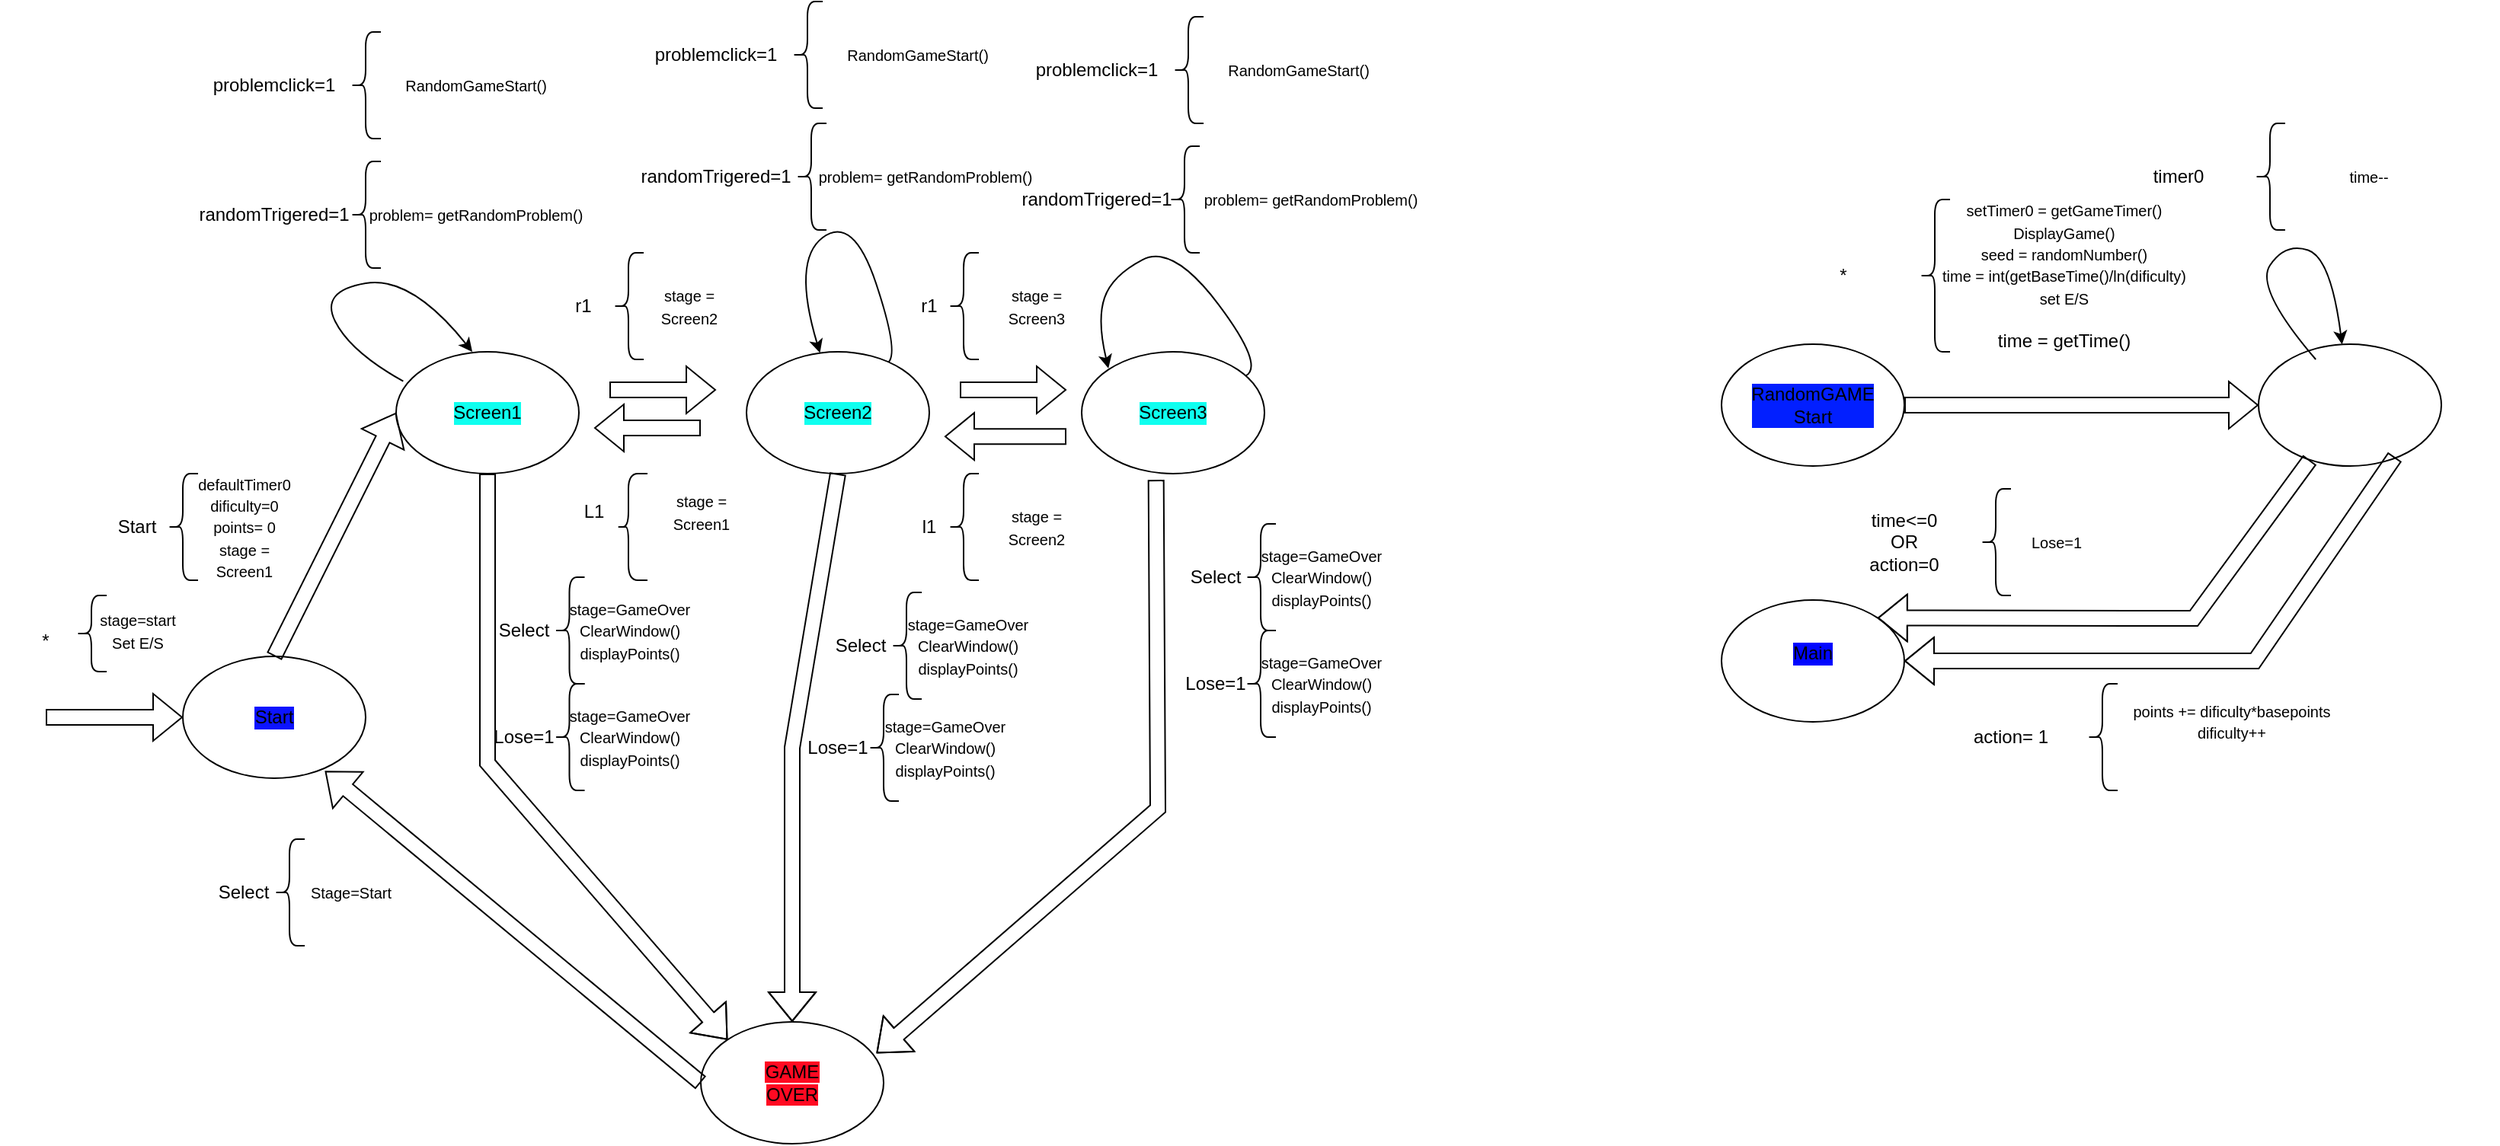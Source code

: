 <mxfile version="26.1.3">
  <diagram name="Page-1" id="00MUMhh6G_l6hy0S-XLZ">
    <mxGraphModel dx="375" dy="1300" grid="1" gridSize="10" guides="1" tooltips="1" connect="1" arrows="1" fold="1" page="1" pageScale="1" pageWidth="850" pageHeight="1100" math="0" shadow="0">
      <root>
        <mxCell id="0" />
        <mxCell id="1" parent="0" />
        <mxCell id="oonZ4Qquk47ODJXB14Qx-2" value="" style="ellipse;whiteSpace=wrap;html=1;" vertex="1" parent="1">
          <mxGeometry x="270" y="210" width="120" height="80" as="geometry" />
        </mxCell>
        <mxCell id="oonZ4Qquk47ODJXB14Qx-3" value="" style="ellipse;whiteSpace=wrap;html=1;" vertex="1" parent="1">
          <mxGeometry x="470" y="650" width="120" height="80" as="geometry" />
        </mxCell>
        <mxCell id="oonZ4Qquk47ODJXB14Qx-4" value="" style="ellipse;whiteSpace=wrap;html=1;" vertex="1" parent="1">
          <mxGeometry x="500" y="210" width="120" height="80" as="geometry" />
        </mxCell>
        <mxCell id="oonZ4Qquk47ODJXB14Qx-5" value="" style="ellipse;whiteSpace=wrap;html=1;" vertex="1" parent="1">
          <mxGeometry x="720" y="210" width="120" height="80" as="geometry" />
        </mxCell>
        <mxCell id="oonZ4Qquk47ODJXB14Qx-6" value="" style="shape=flexArrow;endArrow=classic;html=1;rounded=0;" edge="1" parent="1">
          <mxGeometry width="50" height="50" relative="1" as="geometry">
            <mxPoint x="410" y="235" as="sourcePoint" />
            <mxPoint x="480" y="235" as="targetPoint" />
          </mxGeometry>
        </mxCell>
        <mxCell id="oonZ4Qquk47ODJXB14Qx-7" value="" style="shape=flexArrow;endArrow=classic;html=1;rounded=0;" edge="1" parent="1">
          <mxGeometry width="50" height="50" relative="1" as="geometry">
            <mxPoint x="640" y="235" as="sourcePoint" />
            <mxPoint x="710" y="235" as="targetPoint" />
          </mxGeometry>
        </mxCell>
        <mxCell id="oonZ4Qquk47ODJXB14Qx-9" value="" style="shape=flexArrow;endArrow=classic;html=1;rounded=0;entryX=0;entryY=0;entryDx=0;entryDy=0;exitX=0.5;exitY=1;exitDx=0;exitDy=0;" edge="1" parent="1" source="oonZ4Qquk47ODJXB14Qx-2" target="oonZ4Qquk47ODJXB14Qx-3">
          <mxGeometry width="50" height="50" relative="1" as="geometry">
            <mxPoint x="400" y="450" as="sourcePoint" />
            <mxPoint x="450" y="400" as="targetPoint" />
            <Array as="points">
              <mxPoint x="330" y="480" />
            </Array>
          </mxGeometry>
        </mxCell>
        <mxCell id="oonZ4Qquk47ODJXB14Qx-10" value="" style="shape=flexArrow;endArrow=classic;html=1;rounded=0;exitX=0.5;exitY=1;exitDx=0;exitDy=0;" edge="1" parent="1" source="oonZ4Qquk47ODJXB14Qx-4" target="oonZ4Qquk47ODJXB14Qx-3">
          <mxGeometry width="50" height="50" relative="1" as="geometry">
            <mxPoint x="495" y="440" as="sourcePoint" />
            <mxPoint x="565" y="440" as="targetPoint" />
            <Array as="points">
              <mxPoint x="530" y="470" />
            </Array>
          </mxGeometry>
        </mxCell>
        <mxCell id="oonZ4Qquk47ODJXB14Qx-11" value="" style="shape=flexArrow;endArrow=classic;html=1;rounded=0;entryX=0.961;entryY=0.257;entryDx=0;entryDy=0;entryPerimeter=0;exitX=0.407;exitY=1.051;exitDx=0;exitDy=0;exitPerimeter=0;" edge="1" parent="1" source="oonZ4Qquk47ODJXB14Qx-5" target="oonZ4Qquk47ODJXB14Qx-3">
          <mxGeometry width="50" height="50" relative="1" as="geometry">
            <mxPoint x="440" y="280" as="sourcePoint" />
            <mxPoint x="510" y="280" as="targetPoint" />
            <Array as="points">
              <mxPoint x="770" y="510" />
            </Array>
          </mxGeometry>
        </mxCell>
        <mxCell id="oonZ4Qquk47ODJXB14Qx-12" value="&lt;span data-darkreader-inline-bgcolor=&quot;&quot; style=&quot;background-color: rgb(255, 10, 34); --darkreader-inline-bgcolor: var(--darkreader-background-ff889d, #800017);&quot;&gt;GAME OVER&lt;/span&gt;" style="text;html=1;align=center;verticalAlign=middle;whiteSpace=wrap;rounded=0;labelBackgroundColor=default;" vertex="1" parent="1">
          <mxGeometry x="500" y="675" width="60" height="30" as="geometry" />
        </mxCell>
        <mxCell id="oonZ4Qquk47ODJXB14Qx-17" value="Screen1" style="text;html=1;align=center;verticalAlign=middle;whiteSpace=wrap;rounded=0;labelBackgroundColor=#0FFFEF;" vertex="1" parent="1">
          <mxGeometry x="300" y="235" width="60" height="30" as="geometry" />
        </mxCell>
        <mxCell id="oonZ4Qquk47ODJXB14Qx-18" value="&lt;div&gt;Screen2&lt;/div&gt;" style="text;html=1;align=center;verticalAlign=middle;whiteSpace=wrap;rounded=0;labelBackgroundColor=#0FFFEF;" vertex="1" parent="1">
          <mxGeometry x="530" y="235" width="60" height="30" as="geometry" />
        </mxCell>
        <mxCell id="oonZ4Qquk47ODJXB14Qx-19" value="Screen3" style="text;html=1;align=center;verticalAlign=middle;whiteSpace=wrap;rounded=0;labelBackgroundColor=#0FFFEF;" vertex="1" parent="1">
          <mxGeometry x="750" y="235" width="60" height="30" as="geometry" />
        </mxCell>
        <mxCell id="oonZ4Qquk47ODJXB14Qx-21" value="" style="ellipse;whiteSpace=wrap;html=1;" vertex="1" parent="1">
          <mxGeometry x="130" y="410" width="120" height="80" as="geometry" />
        </mxCell>
        <mxCell id="oonZ4Qquk47ODJXB14Qx-23" value="" style="shape=flexArrow;endArrow=classic;html=1;rounded=0;entryX=0.778;entryY=0.942;entryDx=0;entryDy=0;entryPerimeter=0;exitX=0;exitY=0.5;exitDx=0;exitDy=0;" edge="1" parent="1" source="oonZ4Qquk47ODJXB14Qx-3" target="oonZ4Qquk47ODJXB14Qx-21">
          <mxGeometry width="50" height="50" relative="1" as="geometry">
            <mxPoint x="420" y="470" as="sourcePoint" />
            <mxPoint x="470" y="420" as="targetPoint" />
          </mxGeometry>
        </mxCell>
        <mxCell id="oonZ4Qquk47ODJXB14Qx-24" value="" style="shape=flexArrow;endArrow=classic;html=1;rounded=0;entryX=0;entryY=0.5;entryDx=0;entryDy=0;exitX=0.5;exitY=0;exitDx=0;exitDy=0;" edge="1" parent="1" source="oonZ4Qquk47ODJXB14Qx-21" target="oonZ4Qquk47ODJXB14Qx-2">
          <mxGeometry width="50" height="50" relative="1" as="geometry">
            <mxPoint x="420" y="470" as="sourcePoint" />
            <mxPoint x="470" y="420" as="targetPoint" />
          </mxGeometry>
        </mxCell>
        <mxCell id="oonZ4Qquk47ODJXB14Qx-25" value="" style="shape=curlyBracket;whiteSpace=wrap;html=1;rounded=1;labelPosition=left;verticalLabelPosition=middle;align=right;verticalAlign=middle;" vertex="1" parent="1">
          <mxGeometry x="60" y="370" width="20" height="50" as="geometry" />
        </mxCell>
        <mxCell id="oonZ4Qquk47ODJXB14Qx-27" value="" style="shape=flexArrow;endArrow=classic;html=1;rounded=0;entryX=0;entryY=0.5;entryDx=0;entryDy=0;" edge="1" parent="1" target="oonZ4Qquk47ODJXB14Qx-21">
          <mxGeometry width="50" height="50" relative="1" as="geometry">
            <mxPoint x="40" y="450" as="sourcePoint" />
            <mxPoint x="110" y="410" as="targetPoint" />
          </mxGeometry>
        </mxCell>
        <mxCell id="oonZ4Qquk47ODJXB14Qx-29" value="*" style="text;html=1;align=center;verticalAlign=middle;whiteSpace=wrap;rounded=0;" vertex="1" parent="1">
          <mxGeometry x="10" y="380" width="60" height="40" as="geometry" />
        </mxCell>
        <mxCell id="oonZ4Qquk47ODJXB14Qx-31" value="" style="shape=curlyBracket;whiteSpace=wrap;html=1;rounded=1;labelPosition=left;verticalLabelPosition=middle;align=right;verticalAlign=middle;" vertex="1" parent="1">
          <mxGeometry x="120" y="290" width="20" height="70" as="geometry" />
        </mxCell>
        <mxCell id="oonZ4Qquk47ODJXB14Qx-32" value="Start" style="text;html=1;align=center;verticalAlign=middle;whiteSpace=wrap;rounded=0;rotation=0;" vertex="1" parent="1">
          <mxGeometry x="70" y="310" width="60" height="30" as="geometry" />
        </mxCell>
        <mxCell id="oonZ4Qquk47ODJXB14Qx-33" value="&amp;nbsp;" style="text;whiteSpace=wrap;html=1;" vertex="1" parent="1">
          <mxGeometry x="140" y="160" width="40" height="40" as="geometry" />
        </mxCell>
        <mxCell id="oonZ4Qquk47ODJXB14Qx-34" value="&lt;div&gt;&lt;font size=&quot;1&quot;&gt;defaultTimer0&lt;/font&gt;&lt;/div&gt;&lt;div&gt;&lt;font size=&quot;1&quot;&gt;dificulty=0&lt;/font&gt;&lt;/div&gt;&lt;div&gt;&lt;font size=&quot;1&quot;&gt;points= 0&lt;/font&gt;&lt;/div&gt;&lt;div&gt;&lt;font size=&quot;1&quot;&gt;stage = Screen1&lt;/font&gt;&lt;/div&gt;" style="text;html=1;align=center;verticalAlign=middle;whiteSpace=wrap;rounded=0;" vertex="1" parent="1">
          <mxGeometry x="132.5" y="300" width="75" height="50" as="geometry" />
        </mxCell>
        <mxCell id="oonZ4Qquk47ODJXB14Qx-38" value="&lt;div&gt;&lt;font size=&quot;1&quot;&gt;stage=start&lt;/font&gt;&lt;/div&gt;&lt;div&gt;&lt;font size=&quot;1&quot;&gt;Set E/S&lt;/font&gt;&lt;/div&gt;" style="text;html=1;align=center;verticalAlign=middle;resizable=0;points=[];autosize=1;strokeColor=none;fillColor=none;" vertex="1" parent="1">
          <mxGeometry x="65" y="373" width="70" height="40" as="geometry" />
        </mxCell>
        <mxCell id="oonZ4Qquk47ODJXB14Qx-39" value="Start" style="text;html=1;align=center;verticalAlign=middle;whiteSpace=wrap;rounded=0;labelBackgroundColor=#0C14FF;" vertex="1" parent="1">
          <mxGeometry x="160" y="435" width="60" height="30" as="geometry" />
        </mxCell>
        <mxCell id="oonZ4Qquk47ODJXB14Qx-42" value="" style="shape=flexArrow;endArrow=classic;html=1;rounded=0;" edge="1" parent="1">
          <mxGeometry width="50" height="50" relative="1" as="geometry">
            <mxPoint x="470" y="260" as="sourcePoint" />
            <mxPoint x="400" y="260" as="targetPoint" />
          </mxGeometry>
        </mxCell>
        <mxCell id="oonZ4Qquk47ODJXB14Qx-43" value="" style="shape=flexArrow;endArrow=classic;html=1;rounded=0;" edge="1" parent="1">
          <mxGeometry width="50" height="50" relative="1" as="geometry">
            <mxPoint x="710" y="265.59" as="sourcePoint" />
            <mxPoint x="630" y="265.59" as="targetPoint" />
          </mxGeometry>
        </mxCell>
        <mxCell id="oonZ4Qquk47ODJXB14Qx-45" value="" style="shape=curlyBracket;whiteSpace=wrap;html=1;rounded=1;labelPosition=left;verticalLabelPosition=middle;align=right;verticalAlign=middle;" vertex="1" parent="1">
          <mxGeometry x="412.5" y="145" width="20" height="70" as="geometry" />
        </mxCell>
        <mxCell id="oonZ4Qquk47ODJXB14Qx-46" value="r1" style="text;html=1;align=center;verticalAlign=middle;whiteSpace=wrap;rounded=0;rotation=0;" vertex="1" parent="1">
          <mxGeometry x="362.5" y="165" width="60" height="30" as="geometry" />
        </mxCell>
        <mxCell id="oonZ4Qquk47ODJXB14Qx-47" value="&lt;div&gt;&lt;font size=&quot;1&quot;&gt;stage = Screen2&lt;/font&gt;&lt;/div&gt;" style="text;html=1;align=center;verticalAlign=middle;whiteSpace=wrap;rounded=0;" vertex="1" parent="1">
          <mxGeometry x="425" y="155" width="75" height="50" as="geometry" />
        </mxCell>
        <mxCell id="oonZ4Qquk47ODJXB14Qx-48" value="r1" style="text;html=1;align=center;verticalAlign=middle;whiteSpace=wrap;rounded=0;rotation=0;" vertex="1" parent="1">
          <mxGeometry x="590" y="165" width="60" height="30" as="geometry" />
        </mxCell>
        <mxCell id="oonZ4Qquk47ODJXB14Qx-49" value="&lt;div&gt;&lt;font size=&quot;1&quot;&gt;stage = Screen3&lt;/font&gt;&lt;/div&gt;" style="text;html=1;align=center;verticalAlign=middle;whiteSpace=wrap;rounded=0;" vertex="1" parent="1">
          <mxGeometry x="652.5" y="155" width="75" height="50" as="geometry" />
        </mxCell>
        <mxCell id="oonZ4Qquk47ODJXB14Qx-50" value="" style="shape=curlyBracket;whiteSpace=wrap;html=1;rounded=1;labelPosition=left;verticalLabelPosition=middle;align=right;verticalAlign=middle;" vertex="1" parent="1">
          <mxGeometry x="632.5" y="145" width="20" height="70" as="geometry" />
        </mxCell>
        <mxCell id="oonZ4Qquk47ODJXB14Qx-51" value="L1" style="text;html=1;align=center;verticalAlign=middle;whiteSpace=wrap;rounded=0;rotation=0;" vertex="1" parent="1">
          <mxGeometry x="370" y="300" width="60" height="30" as="geometry" />
        </mxCell>
        <mxCell id="oonZ4Qquk47ODJXB14Qx-52" value="&lt;div&gt;&lt;font size=&quot;1&quot;&gt;stage = Screen1&lt;/font&gt;&lt;/div&gt;" style="text;html=1;align=center;verticalAlign=middle;whiteSpace=wrap;rounded=0;" vertex="1" parent="1">
          <mxGeometry x="432.5" y="290" width="75" height="50" as="geometry" />
        </mxCell>
        <mxCell id="oonZ4Qquk47ODJXB14Qx-53" value="" style="shape=curlyBracket;whiteSpace=wrap;html=1;rounded=1;labelPosition=left;verticalLabelPosition=middle;align=right;verticalAlign=middle;size=0.375;" vertex="1" parent="1">
          <mxGeometry x="415" y="290" width="20" height="70" as="geometry" />
        </mxCell>
        <mxCell id="oonZ4Qquk47ODJXB14Qx-55" value="l1" style="text;html=1;align=center;verticalAlign=middle;whiteSpace=wrap;rounded=0;rotation=0;" vertex="1" parent="1">
          <mxGeometry x="590" y="310" width="60" height="30" as="geometry" />
        </mxCell>
        <mxCell id="oonZ4Qquk47ODJXB14Qx-56" value="&lt;div&gt;&lt;font size=&quot;1&quot;&gt;stage = Screen2&lt;/font&gt;&lt;/div&gt;" style="text;html=1;align=center;verticalAlign=middle;whiteSpace=wrap;rounded=0;" vertex="1" parent="1">
          <mxGeometry x="652.5" y="300" width="75" height="50" as="geometry" />
        </mxCell>
        <mxCell id="oonZ4Qquk47ODJXB14Qx-57" value="" style="shape=curlyBracket;whiteSpace=wrap;html=1;rounded=1;labelPosition=left;verticalLabelPosition=middle;align=right;verticalAlign=middle;" vertex="1" parent="1">
          <mxGeometry x="632.5" y="290" width="20" height="70" as="geometry" />
        </mxCell>
        <mxCell id="oonZ4Qquk47ODJXB14Qx-59" value="" style="curved=1;endArrow=classic;html=1;rounded=0;" edge="1" parent="1" source="oonZ4Qquk47ODJXB14Qx-4" target="oonZ4Qquk47ODJXB14Qx-4">
          <mxGeometry width="50" height="50" relative="1" as="geometry">
            <mxPoint x="530" y="200" as="sourcePoint" />
            <mxPoint x="580" y="150" as="targetPoint" />
            <Array as="points">
              <mxPoint x="600" y="210" />
              <mxPoint x="570" y="120" />
              <mxPoint x="530" y="150" />
            </Array>
          </mxGeometry>
        </mxCell>
        <mxCell id="oonZ4Qquk47ODJXB14Qx-60" value="" style="curved=1;endArrow=classic;html=1;rounded=0;exitX=0.039;exitY=0.242;exitDx=0;exitDy=0;exitPerimeter=0;entryX=0.417;entryY=0;entryDx=0;entryDy=0;entryPerimeter=0;" edge="1" parent="1" source="oonZ4Qquk47ODJXB14Qx-2" target="oonZ4Qquk47ODJXB14Qx-2">
          <mxGeometry width="50" height="50" relative="1" as="geometry">
            <mxPoint x="220" y="220" as="sourcePoint" />
            <mxPoint x="270" y="170" as="targetPoint" />
            <Array as="points">
              <mxPoint x="240" y="210" />
              <mxPoint x="220" y="170" />
              <mxPoint x="280" y="160" />
            </Array>
          </mxGeometry>
        </mxCell>
        <mxCell id="oonZ4Qquk47ODJXB14Qx-61" value="" style="curved=1;endArrow=classic;html=1;rounded=0;entryX=0;entryY=0;entryDx=0;entryDy=0;" edge="1" parent="1" source="oonZ4Qquk47ODJXB14Qx-5">
          <mxGeometry width="50" height="50" relative="1" as="geometry">
            <mxPoint x="790" y="219.14" as="sourcePoint" />
            <mxPoint x="737.574" y="220.856" as="targetPoint" />
            <Array as="points">
              <mxPoint x="840" y="219.14" />
              <mxPoint x="780" y="139.14" />
              <mxPoint x="740" y="160" />
              <mxPoint x="730" y="189.14" />
            </Array>
          </mxGeometry>
        </mxCell>
        <mxCell id="oonZ4Qquk47ODJXB14Qx-63" value="" style="shape=curlyBracket;whiteSpace=wrap;html=1;rounded=1;labelPosition=left;verticalLabelPosition=middle;align=right;verticalAlign=middle;" vertex="1" parent="1">
          <mxGeometry x="240" y="85" width="20" height="70" as="geometry" />
        </mxCell>
        <mxCell id="oonZ4Qquk47ODJXB14Qx-66" value="" style="shape=curlyBracket;whiteSpace=wrap;html=1;rounded=1;labelPosition=left;verticalLabelPosition=middle;align=right;verticalAlign=middle;" vertex="1" parent="1">
          <mxGeometry x="532.5" y="60" width="20" height="70" as="geometry" />
        </mxCell>
        <mxCell id="oonZ4Qquk47ODJXB14Qx-67" value="randomTrigered=1" style="text;html=1;align=center;verticalAlign=middle;whiteSpace=wrap;rounded=0;rotation=0;" vertex="1" parent="1">
          <mxGeometry x="450" y="80" width="60" height="30" as="geometry" />
        </mxCell>
        <mxCell id="oonZ4Qquk47ODJXB14Qx-68" value="&lt;font size=&quot;1&quot;&gt;problem= getRandomProblem()&lt;/font&gt;" style="text;html=1;align=center;verticalAlign=middle;whiteSpace=wrap;rounded=0;" vertex="1" parent="1">
          <mxGeometry x="545" y="70" width="145" height="50" as="geometry" />
        </mxCell>
        <mxCell id="oonZ4Qquk47ODJXB14Qx-69" value="" style="shape=curlyBracket;whiteSpace=wrap;html=1;rounded=1;labelPosition=left;verticalLabelPosition=middle;align=right;verticalAlign=middle;" vertex="1" parent="1">
          <mxGeometry x="777.5" y="75" width="20" height="70" as="geometry" />
        </mxCell>
        <mxCell id="oonZ4Qquk47ODJXB14Qx-72" value="randomTrigered=1" style="text;html=1;align=center;verticalAlign=middle;whiteSpace=wrap;rounded=0;rotation=0;" vertex="1" parent="1">
          <mxGeometry x="160" y="105" width="60" height="30" as="geometry" />
        </mxCell>
        <mxCell id="oonZ4Qquk47ODJXB14Qx-73" value="randomTrigered=1" style="text;html=1;align=center;verticalAlign=middle;whiteSpace=wrap;rounded=0;rotation=0;" vertex="1" parent="1">
          <mxGeometry x="700" y="95" width="60" height="30" as="geometry" />
        </mxCell>
        <mxCell id="oonZ4Qquk47ODJXB14Qx-74" value="&lt;font size=&quot;1&quot;&gt;problem= getRandomProblem()&lt;/font&gt;" style="text;html=1;align=center;verticalAlign=middle;whiteSpace=wrap;rounded=0;" vertex="1" parent="1">
          <mxGeometry x="250" y="95" width="145" height="50" as="geometry" />
        </mxCell>
        <mxCell id="oonZ4Qquk47ODJXB14Qx-75" value="&lt;font size=&quot;1&quot;&gt;problem= getRandomProblem()&lt;/font&gt;" style="text;html=1;align=center;verticalAlign=middle;whiteSpace=wrap;rounded=0;" vertex="1" parent="1">
          <mxGeometry x="797.5" y="85" width="145" height="50" as="geometry" />
        </mxCell>
        <mxCell id="oonZ4Qquk47ODJXB14Qx-76" value="" style="shape=curlyBracket;whiteSpace=wrap;html=1;rounded=1;labelPosition=left;verticalLabelPosition=middle;align=right;verticalAlign=middle;" vertex="1" parent="1">
          <mxGeometry x="190" y="530" width="20" height="70" as="geometry" />
        </mxCell>
        <mxCell id="oonZ4Qquk47ODJXB14Qx-77" value="Select" style="text;html=1;align=center;verticalAlign=middle;whiteSpace=wrap;rounded=0;rotation=0;" vertex="1" parent="1">
          <mxGeometry x="140" y="550" width="60" height="30" as="geometry" />
        </mxCell>
        <mxCell id="oonZ4Qquk47ODJXB14Qx-78" value="&lt;font size=&quot;1&quot;&gt;Stage=Start&lt;/font&gt;" style="text;html=1;align=center;verticalAlign=middle;whiteSpace=wrap;rounded=0;" vertex="1" parent="1">
          <mxGeometry x="202.5" y="540" width="75" height="50" as="geometry" />
        </mxCell>
        <mxCell id="oonZ4Qquk47ODJXB14Qx-82" value="" style="shape=curlyBracket;whiteSpace=wrap;html=1;rounded=1;labelPosition=left;verticalLabelPosition=middle;align=right;verticalAlign=middle;" vertex="1" parent="1">
          <mxGeometry x="373.75" y="358" width="20" height="70" as="geometry" />
        </mxCell>
        <mxCell id="oonZ4Qquk47ODJXB14Qx-83" value="Select" style="text;html=1;align=center;verticalAlign=middle;whiteSpace=wrap;rounded=0;rotation=0;" vertex="1" parent="1">
          <mxGeometry x="323.75" y="378" width="60" height="30" as="geometry" />
        </mxCell>
        <mxCell id="oonZ4Qquk47ODJXB14Qx-84" value="&lt;div&gt;&lt;font size=&quot;1&quot;&gt;stage=GameOver&lt;br&gt;&lt;/font&gt;&lt;/div&gt;&lt;div&gt;&lt;font size=&quot;1&quot;&gt;ClearWindow()&lt;/font&gt;&lt;/div&gt;&lt;font size=&quot;1&quot;&gt;displayPoints()&lt;/font&gt;" style="text;html=1;align=center;verticalAlign=middle;whiteSpace=wrap;rounded=0;" vertex="1" parent="1">
          <mxGeometry x="386.25" y="368" width="75" height="50" as="geometry" />
        </mxCell>
        <mxCell id="oonZ4Qquk47ODJXB14Qx-85" value="" style="shape=curlyBracket;whiteSpace=wrap;html=1;rounded=1;labelPosition=left;verticalLabelPosition=middle;align=right;verticalAlign=middle;" vertex="1" parent="1">
          <mxGeometry x="373.75" y="428" width="20" height="70" as="geometry" />
        </mxCell>
        <mxCell id="oonZ4Qquk47ODJXB14Qx-86" value="Lose=1" style="text;html=1;align=center;verticalAlign=middle;whiteSpace=wrap;rounded=0;rotation=0;" vertex="1" parent="1">
          <mxGeometry x="323.75" y="448" width="60" height="30" as="geometry" />
        </mxCell>
        <mxCell id="oonZ4Qquk47ODJXB14Qx-87" value="&lt;div&gt;&lt;font size=&quot;1&quot;&gt;stage=GameOver&lt;/font&gt;&lt;div&gt;&lt;font size=&quot;1&quot;&gt;ClearWindow()&lt;/font&gt;&lt;/div&gt;&lt;font size=&quot;1&quot;&gt;displayPoints()&lt;/font&gt;&lt;/div&gt;" style="text;html=1;align=center;verticalAlign=middle;whiteSpace=wrap;rounded=0;" vertex="1" parent="1">
          <mxGeometry x="386.25" y="438" width="75" height="50" as="geometry" />
        </mxCell>
        <mxCell id="oonZ4Qquk47ODJXB14Qx-91" value="" style="shape=curlyBracket;whiteSpace=wrap;html=1;rounded=1;labelPosition=left;verticalLabelPosition=middle;align=right;verticalAlign=middle;" vertex="1" parent="1">
          <mxGeometry x="595" y="368" width="20" height="70" as="geometry" />
        </mxCell>
        <mxCell id="oonZ4Qquk47ODJXB14Qx-92" value="Select" style="text;html=1;align=center;verticalAlign=middle;whiteSpace=wrap;rounded=0;rotation=0;" vertex="1" parent="1">
          <mxGeometry x="545" y="388" width="60" height="30" as="geometry" />
        </mxCell>
        <mxCell id="oonZ4Qquk47ODJXB14Qx-93" value="&lt;div&gt;&lt;font size=&quot;1&quot;&gt;stage=GameOver&lt;/font&gt;&lt;div&gt;&lt;font size=&quot;1&quot;&gt;ClearWindow()&lt;/font&gt;&lt;/div&gt;&lt;font size=&quot;1&quot;&gt;displayPoints()&lt;/font&gt;&lt;/div&gt;" style="text;html=1;align=center;verticalAlign=middle;whiteSpace=wrap;rounded=0;" vertex="1" parent="1">
          <mxGeometry x="607.5" y="378" width="75" height="50" as="geometry" />
        </mxCell>
        <mxCell id="oonZ4Qquk47ODJXB14Qx-94" value="" style="shape=curlyBracket;whiteSpace=wrap;html=1;rounded=1;labelPosition=left;verticalLabelPosition=middle;align=right;verticalAlign=middle;" vertex="1" parent="1">
          <mxGeometry x="580" y="435" width="20" height="70" as="geometry" />
        </mxCell>
        <mxCell id="oonZ4Qquk47ODJXB14Qx-95" value="Lose=1" style="text;html=1;align=center;verticalAlign=middle;whiteSpace=wrap;rounded=0;rotation=0;" vertex="1" parent="1">
          <mxGeometry x="530" y="455" width="60" height="30" as="geometry" />
        </mxCell>
        <mxCell id="oonZ4Qquk47ODJXB14Qx-96" value="&lt;div&gt;&lt;font size=&quot;1&quot;&gt;stage=GameOver&lt;/font&gt;&lt;div&gt;&lt;font size=&quot;1&quot;&gt;ClearWindow()&lt;/font&gt;&lt;/div&gt;&lt;font size=&quot;1&quot;&gt;displayPoints()&lt;/font&gt;&lt;/div&gt;" style="text;html=1;align=center;verticalAlign=middle;whiteSpace=wrap;rounded=0;" vertex="1" parent="1">
          <mxGeometry x="592.5" y="445" width="75" height="50" as="geometry" />
        </mxCell>
        <mxCell id="oonZ4Qquk47ODJXB14Qx-97" value="" style="shape=curlyBracket;whiteSpace=wrap;html=1;rounded=1;labelPosition=left;verticalLabelPosition=middle;align=right;verticalAlign=middle;" vertex="1" parent="1">
          <mxGeometry x="827.5" y="323" width="20" height="70" as="geometry" />
        </mxCell>
        <mxCell id="oonZ4Qquk47ODJXB14Qx-98" value="Select" style="text;html=1;align=center;verticalAlign=middle;whiteSpace=wrap;rounded=0;rotation=0;" vertex="1" parent="1">
          <mxGeometry x="777.5" y="343" width="60" height="30" as="geometry" />
        </mxCell>
        <mxCell id="oonZ4Qquk47ODJXB14Qx-99" value="&lt;div&gt;&lt;font size=&quot;1&quot;&gt;stage=GameOver&lt;br&gt;&lt;/font&gt;&lt;/div&gt;&lt;div&gt;&lt;font size=&quot;1&quot;&gt;ClearWindow()&lt;/font&gt;&lt;/div&gt;&lt;font size=&quot;1&quot;&gt;displayPoints()&lt;/font&gt;" style="text;html=1;align=center;verticalAlign=middle;whiteSpace=wrap;rounded=0;" vertex="1" parent="1">
          <mxGeometry x="840" y="333" width="75" height="50" as="geometry" />
        </mxCell>
        <mxCell id="oonZ4Qquk47ODJXB14Qx-100" value="" style="shape=curlyBracket;whiteSpace=wrap;html=1;rounded=1;labelPosition=left;verticalLabelPosition=middle;align=right;verticalAlign=middle;" vertex="1" parent="1">
          <mxGeometry x="827.5" y="393" width="20" height="70" as="geometry" />
        </mxCell>
        <mxCell id="oonZ4Qquk47ODJXB14Qx-101" value="Lose=1" style="text;html=1;align=center;verticalAlign=middle;whiteSpace=wrap;rounded=0;rotation=0;" vertex="1" parent="1">
          <mxGeometry x="777.5" y="413" width="60" height="30" as="geometry" />
        </mxCell>
        <mxCell id="oonZ4Qquk47ODJXB14Qx-102" value="&lt;div&gt;&lt;font size=&quot;1&quot;&gt;stage=GameOver&lt;/font&gt;&lt;div&gt;&lt;font size=&quot;1&quot;&gt;ClearWindow()&lt;/font&gt;&lt;/div&gt;&lt;font size=&quot;1&quot;&gt;displayPoints()&lt;/font&gt;&lt;/div&gt;" style="text;html=1;align=center;verticalAlign=middle;whiteSpace=wrap;rounded=0;" vertex="1" parent="1">
          <mxGeometry x="840" y="403" width="75" height="50" as="geometry" />
        </mxCell>
        <mxCell id="oonZ4Qquk47ODJXB14Qx-113" value="" style="shape=curlyBracket;whiteSpace=wrap;html=1;rounded=1;labelPosition=left;verticalLabelPosition=middle;align=right;verticalAlign=middle;" vertex="1" parent="1">
          <mxGeometry x="240" width="20" height="70" as="geometry" />
        </mxCell>
        <mxCell id="oonZ4Qquk47ODJXB14Qx-114" value="problemclick=1" style="text;html=1;align=center;verticalAlign=middle;whiteSpace=wrap;rounded=0;rotation=0;" vertex="1" parent="1">
          <mxGeometry x="160" y="20" width="60" height="30" as="geometry" />
        </mxCell>
        <mxCell id="oonZ4Qquk47ODJXB14Qx-115" value="&lt;font size=&quot;1&quot;&gt;RandomGameStart()&lt;/font&gt;" style="text;html=1;align=center;verticalAlign=middle;whiteSpace=wrap;rounded=0;" vertex="1" parent="1">
          <mxGeometry x="250" y="10" width="145" height="50" as="geometry" />
        </mxCell>
        <mxCell id="oonZ4Qquk47ODJXB14Qx-116" value="" style="shape=curlyBracket;whiteSpace=wrap;html=1;rounded=1;labelPosition=left;verticalLabelPosition=middle;align=right;verticalAlign=middle;" vertex="1" parent="1">
          <mxGeometry x="530" y="-20" width="20" height="70" as="geometry" />
        </mxCell>
        <mxCell id="oonZ4Qquk47ODJXB14Qx-117" value="problemclick=1" style="text;html=1;align=center;verticalAlign=middle;whiteSpace=wrap;rounded=0;rotation=0;" vertex="1" parent="1">
          <mxGeometry x="450" width="60" height="30" as="geometry" />
        </mxCell>
        <mxCell id="oonZ4Qquk47ODJXB14Qx-118" value="&lt;font size=&quot;1&quot;&gt;RandomGameStart()&lt;/font&gt;" style="text;html=1;align=center;verticalAlign=middle;whiteSpace=wrap;rounded=0;" vertex="1" parent="1">
          <mxGeometry x="540" y="-10" width="145" height="50" as="geometry" />
        </mxCell>
        <mxCell id="oonZ4Qquk47ODJXB14Qx-119" value="" style="shape=curlyBracket;whiteSpace=wrap;html=1;rounded=1;labelPosition=left;verticalLabelPosition=middle;align=right;verticalAlign=middle;" vertex="1" parent="1">
          <mxGeometry x="780" y="-10" width="20" height="70" as="geometry" />
        </mxCell>
        <mxCell id="oonZ4Qquk47ODJXB14Qx-120" value="problemclick=1" style="text;html=1;align=center;verticalAlign=middle;whiteSpace=wrap;rounded=0;rotation=0;" vertex="1" parent="1">
          <mxGeometry x="700" y="10" width="60" height="30" as="geometry" />
        </mxCell>
        <mxCell id="oonZ4Qquk47ODJXB14Qx-121" value="&lt;font size=&quot;1&quot;&gt;RandomGameStart()&lt;/font&gt;" style="text;html=1;align=center;verticalAlign=middle;whiteSpace=wrap;rounded=0;" vertex="1" parent="1">
          <mxGeometry x="790" width="145" height="50" as="geometry" />
        </mxCell>
        <mxCell id="oonZ4Qquk47ODJXB14Qx-122" value="" style="ellipse;whiteSpace=wrap;html=1;" vertex="1" parent="1">
          <mxGeometry x="1140" y="205" width="120" height="80" as="geometry" />
        </mxCell>
        <mxCell id="oonZ4Qquk47ODJXB14Qx-123" value="RandomGAME Start" style="text;html=1;align=center;verticalAlign=middle;whiteSpace=wrap;rounded=0;labelBackgroundColor=#021FFF;" vertex="1" parent="1">
          <mxGeometry x="1170" y="230" width="60" height="30" as="geometry" />
        </mxCell>
        <mxCell id="oonZ4Qquk47ODJXB14Qx-125" value="" style="shape=flexArrow;endArrow=classic;html=1;rounded=0;entryX=0;entryY=0.5;entryDx=0;entryDy=0;exitX=1;exitY=0.5;exitDx=0;exitDy=0;" edge="1" parent="1" source="oonZ4Qquk47ODJXB14Qx-122" target="oonZ4Qquk47ODJXB14Qx-131">
          <mxGeometry width="50" height="50" relative="1" as="geometry">
            <mxPoint x="1260" y="235" as="sourcePoint" />
            <mxPoint x="1370" y="235" as="targetPoint" />
          </mxGeometry>
        </mxCell>
        <mxCell id="oonZ4Qquk47ODJXB14Qx-126" value="" style="shape=curlyBracket;whiteSpace=wrap;html=1;rounded=1;labelPosition=left;verticalLabelPosition=middle;align=right;verticalAlign=middle;" vertex="1" parent="1">
          <mxGeometry x="1270" y="110" width="20" height="100" as="geometry" />
        </mxCell>
        <mxCell id="oonZ4Qquk47ODJXB14Qx-127" value="*" style="text;html=1;align=center;verticalAlign=middle;whiteSpace=wrap;rounded=0;rotation=0;" vertex="1" parent="1">
          <mxGeometry x="1190" y="145" width="60" height="30" as="geometry" />
        </mxCell>
        <mxCell id="oonZ4Qquk47ODJXB14Qx-128" value="&lt;div&gt;&lt;font size=&quot;1&quot;&gt;setTimer0 = getGameTimer()&lt;br&gt;&lt;/font&gt;&lt;/div&gt;&lt;div&gt;&lt;font size=&quot;1&quot;&gt;DisplayGame()&lt;/font&gt;&lt;/div&gt;&lt;div&gt;&lt;font size=&quot;1&quot;&gt;seed = randomNumber()&lt;/font&gt;&lt;/div&gt;&lt;div&gt;&lt;font size=&quot;1&quot;&gt;time = int(getBaseTime()/ln(dificulty)&lt;/font&gt;&lt;/div&gt;&lt;div&gt;&lt;font size=&quot;1&quot;&gt;set E/S&lt;/font&gt;&lt;/div&gt;&lt;div&gt;&lt;br&gt;&lt;/div&gt;&lt;div&gt;time = getTime()&lt;/div&gt;" style="text;html=1;align=center;verticalAlign=middle;whiteSpace=wrap;rounded=0;" vertex="1" parent="1">
          <mxGeometry x="1280" y="135" width="170" height="50" as="geometry" />
        </mxCell>
        <mxCell id="oonZ4Qquk47ODJXB14Qx-130" value="&amp;nbsp;" style="text;whiteSpace=wrap;html=1;" vertex="1" parent="1">
          <mxGeometry x="1000" y="90" width="40" height="40" as="geometry" />
        </mxCell>
        <mxCell id="oonZ4Qquk47ODJXB14Qx-131" value="" style="ellipse;whiteSpace=wrap;html=1;" vertex="1" parent="1">
          <mxGeometry x="1492.5" y="205" width="120" height="80" as="geometry" />
        </mxCell>
        <mxCell id="oonZ4Qquk47ODJXB14Qx-135" value="" style="ellipse;whiteSpace=wrap;html=1;" vertex="1" parent="1">
          <mxGeometry x="1140" y="373" width="120" height="80" as="geometry" />
        </mxCell>
        <mxCell id="oonZ4Qquk47ODJXB14Qx-136" value="" style="curved=1;endArrow=classic;html=1;rounded=0;exitX=0;exitY=0;exitDx=0;exitDy=0;" edge="1" parent="1" target="oonZ4Qquk47ODJXB14Qx-131">
          <mxGeometry width="50" height="50" relative="1" as="geometry">
            <mxPoint x="1530.074" y="214.996" as="sourcePoint" />
            <mxPoint x="1593.98" y="208.24" as="targetPoint" />
            <Array as="points">
              <mxPoint x="1490" y="168.28" />
              <mxPoint x="1510" y="138.28" />
              <mxPoint x="1540" y="148.28" />
            </Array>
          </mxGeometry>
        </mxCell>
        <mxCell id="oonZ4Qquk47ODJXB14Qx-137" value="" style="shape=curlyBracket;whiteSpace=wrap;html=1;rounded=1;labelPosition=left;verticalLabelPosition=middle;align=right;verticalAlign=middle;" vertex="1" parent="1">
          <mxGeometry x="1490" y="60" width="20" height="70" as="geometry" />
        </mxCell>
        <mxCell id="oonZ4Qquk47ODJXB14Qx-138" value="timer0" style="text;html=1;align=center;verticalAlign=middle;whiteSpace=wrap;rounded=0;rotation=0;" vertex="1" parent="1">
          <mxGeometry x="1410" y="80" width="60" height="30" as="geometry" />
        </mxCell>
        <mxCell id="oonZ4Qquk47ODJXB14Qx-139" value="&lt;font size=&quot;1&quot;&gt;time--&lt;/font&gt;" style="text;html=1;align=center;verticalAlign=middle;whiteSpace=wrap;rounded=0;" vertex="1" parent="1">
          <mxGeometry x="1480" y="70" width="170" height="50" as="geometry" />
        </mxCell>
        <mxCell id="oonZ4Qquk47ODJXB14Qx-140" value="" style="shape=flexArrow;endArrow=classic;html=1;rounded=0;entryX=1;entryY=0;entryDx=0;entryDy=0;" edge="1" parent="1" source="oonZ4Qquk47ODJXB14Qx-131" target="oonZ4Qquk47ODJXB14Qx-135">
          <mxGeometry width="50" height="50" relative="1" as="geometry">
            <mxPoint x="1450" y="335" as="sourcePoint" />
            <mxPoint x="1500" y="285" as="targetPoint" />
            <Array as="points">
              <mxPoint x="1450" y="385" />
            </Array>
          </mxGeometry>
        </mxCell>
        <mxCell id="oonZ4Qquk47ODJXB14Qx-141" value="" style="shape=curlyBracket;whiteSpace=wrap;html=1;rounded=1;labelPosition=left;verticalLabelPosition=middle;align=right;verticalAlign=middle;" vertex="1" parent="1">
          <mxGeometry x="1310" y="300" width="20" height="70" as="geometry" />
        </mxCell>
        <mxCell id="oonZ4Qquk47ODJXB14Qx-142" value="&lt;div&gt;time&amp;lt;=0&lt;/div&gt;&lt;div&gt;OR&lt;/div&gt;&lt;div&gt;action=0&lt;/div&gt;" style="text;html=1;align=center;verticalAlign=middle;whiteSpace=wrap;rounded=0;rotation=0;" vertex="1" parent="1">
          <mxGeometry x="1230" y="320" width="60" height="30" as="geometry" />
        </mxCell>
        <mxCell id="oonZ4Qquk47ODJXB14Qx-143" value="&lt;font size=&quot;1&quot;&gt;Lose=1&lt;/font&gt;" style="text;html=1;align=center;verticalAlign=middle;whiteSpace=wrap;rounded=0;" vertex="1" parent="1">
          <mxGeometry x="1275" y="310" width="170" height="50" as="geometry" />
        </mxCell>
        <mxCell id="oonZ4Qquk47ODJXB14Qx-144" value="" style="shape=flexArrow;endArrow=classic;html=1;rounded=0;" edge="1" parent="1" target="oonZ4Qquk47ODJXB14Qx-135">
          <mxGeometry width="50" height="50" relative="1" as="geometry">
            <mxPoint x="1582" y="279" as="sourcePoint" />
            <mxPoint x="1506" y="530" as="targetPoint" />
            <Array as="points">
              <mxPoint x="1490" y="413" />
            </Array>
          </mxGeometry>
        </mxCell>
        <mxCell id="oonZ4Qquk47ODJXB14Qx-146" value="" style="shape=curlyBracket;whiteSpace=wrap;html=1;rounded=1;labelPosition=left;verticalLabelPosition=middle;align=right;verticalAlign=middle;" vertex="1" parent="1">
          <mxGeometry x="1380" y="428" width="20" height="70" as="geometry" />
        </mxCell>
        <mxCell id="oonZ4Qquk47ODJXB14Qx-147" value="action= 1" style="text;html=1;align=center;verticalAlign=middle;whiteSpace=wrap;rounded=0;rotation=0;" vertex="1" parent="1">
          <mxGeometry x="1300" y="448" width="60" height="30" as="geometry" />
        </mxCell>
        <mxCell id="oonZ4Qquk47ODJXB14Qx-148" value="&lt;div&gt;&lt;div&gt;&lt;font size=&quot;1&quot;&gt;points += dificulty*basepoints&lt;/font&gt;&lt;/div&gt;&lt;/div&gt;&lt;div&gt;&lt;font size=&quot;1&quot;&gt;dificulty++&lt;br&gt;&lt;/font&gt;&lt;/div&gt;&lt;div&gt;&lt;br&gt;&lt;/div&gt;" style="text;html=1;align=center;verticalAlign=middle;whiteSpace=wrap;rounded=0;" vertex="1" parent="1">
          <mxGeometry x="1390" y="435" width="170" height="50" as="geometry" />
        </mxCell>
        <mxCell id="oonZ4Qquk47ODJXB14Qx-149" value="Main" style="text;html=1;align=center;verticalAlign=middle;whiteSpace=wrap;rounded=0;labelBackgroundColor=#0006FF;" vertex="1" parent="1">
          <mxGeometry x="1170" y="393" width="60" height="30" as="geometry" />
        </mxCell>
      </root>
    </mxGraphModel>
  </diagram>
</mxfile>
